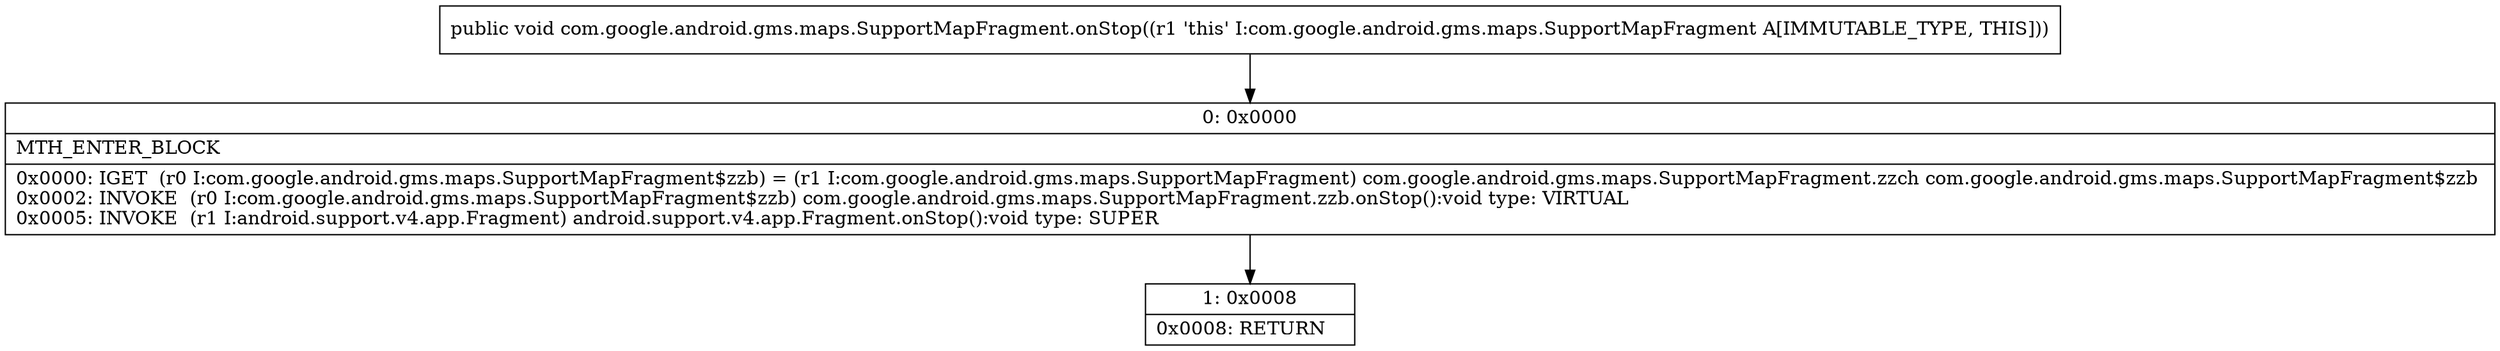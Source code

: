 digraph "CFG forcom.google.android.gms.maps.SupportMapFragment.onStop()V" {
Node_0 [shape=record,label="{0\:\ 0x0000|MTH_ENTER_BLOCK\l|0x0000: IGET  (r0 I:com.google.android.gms.maps.SupportMapFragment$zzb) = (r1 I:com.google.android.gms.maps.SupportMapFragment) com.google.android.gms.maps.SupportMapFragment.zzch com.google.android.gms.maps.SupportMapFragment$zzb \l0x0002: INVOKE  (r0 I:com.google.android.gms.maps.SupportMapFragment$zzb) com.google.android.gms.maps.SupportMapFragment.zzb.onStop():void type: VIRTUAL \l0x0005: INVOKE  (r1 I:android.support.v4.app.Fragment) android.support.v4.app.Fragment.onStop():void type: SUPER \l}"];
Node_1 [shape=record,label="{1\:\ 0x0008|0x0008: RETURN   \l}"];
MethodNode[shape=record,label="{public void com.google.android.gms.maps.SupportMapFragment.onStop((r1 'this' I:com.google.android.gms.maps.SupportMapFragment A[IMMUTABLE_TYPE, THIS])) }"];
MethodNode -> Node_0;
Node_0 -> Node_1;
}

